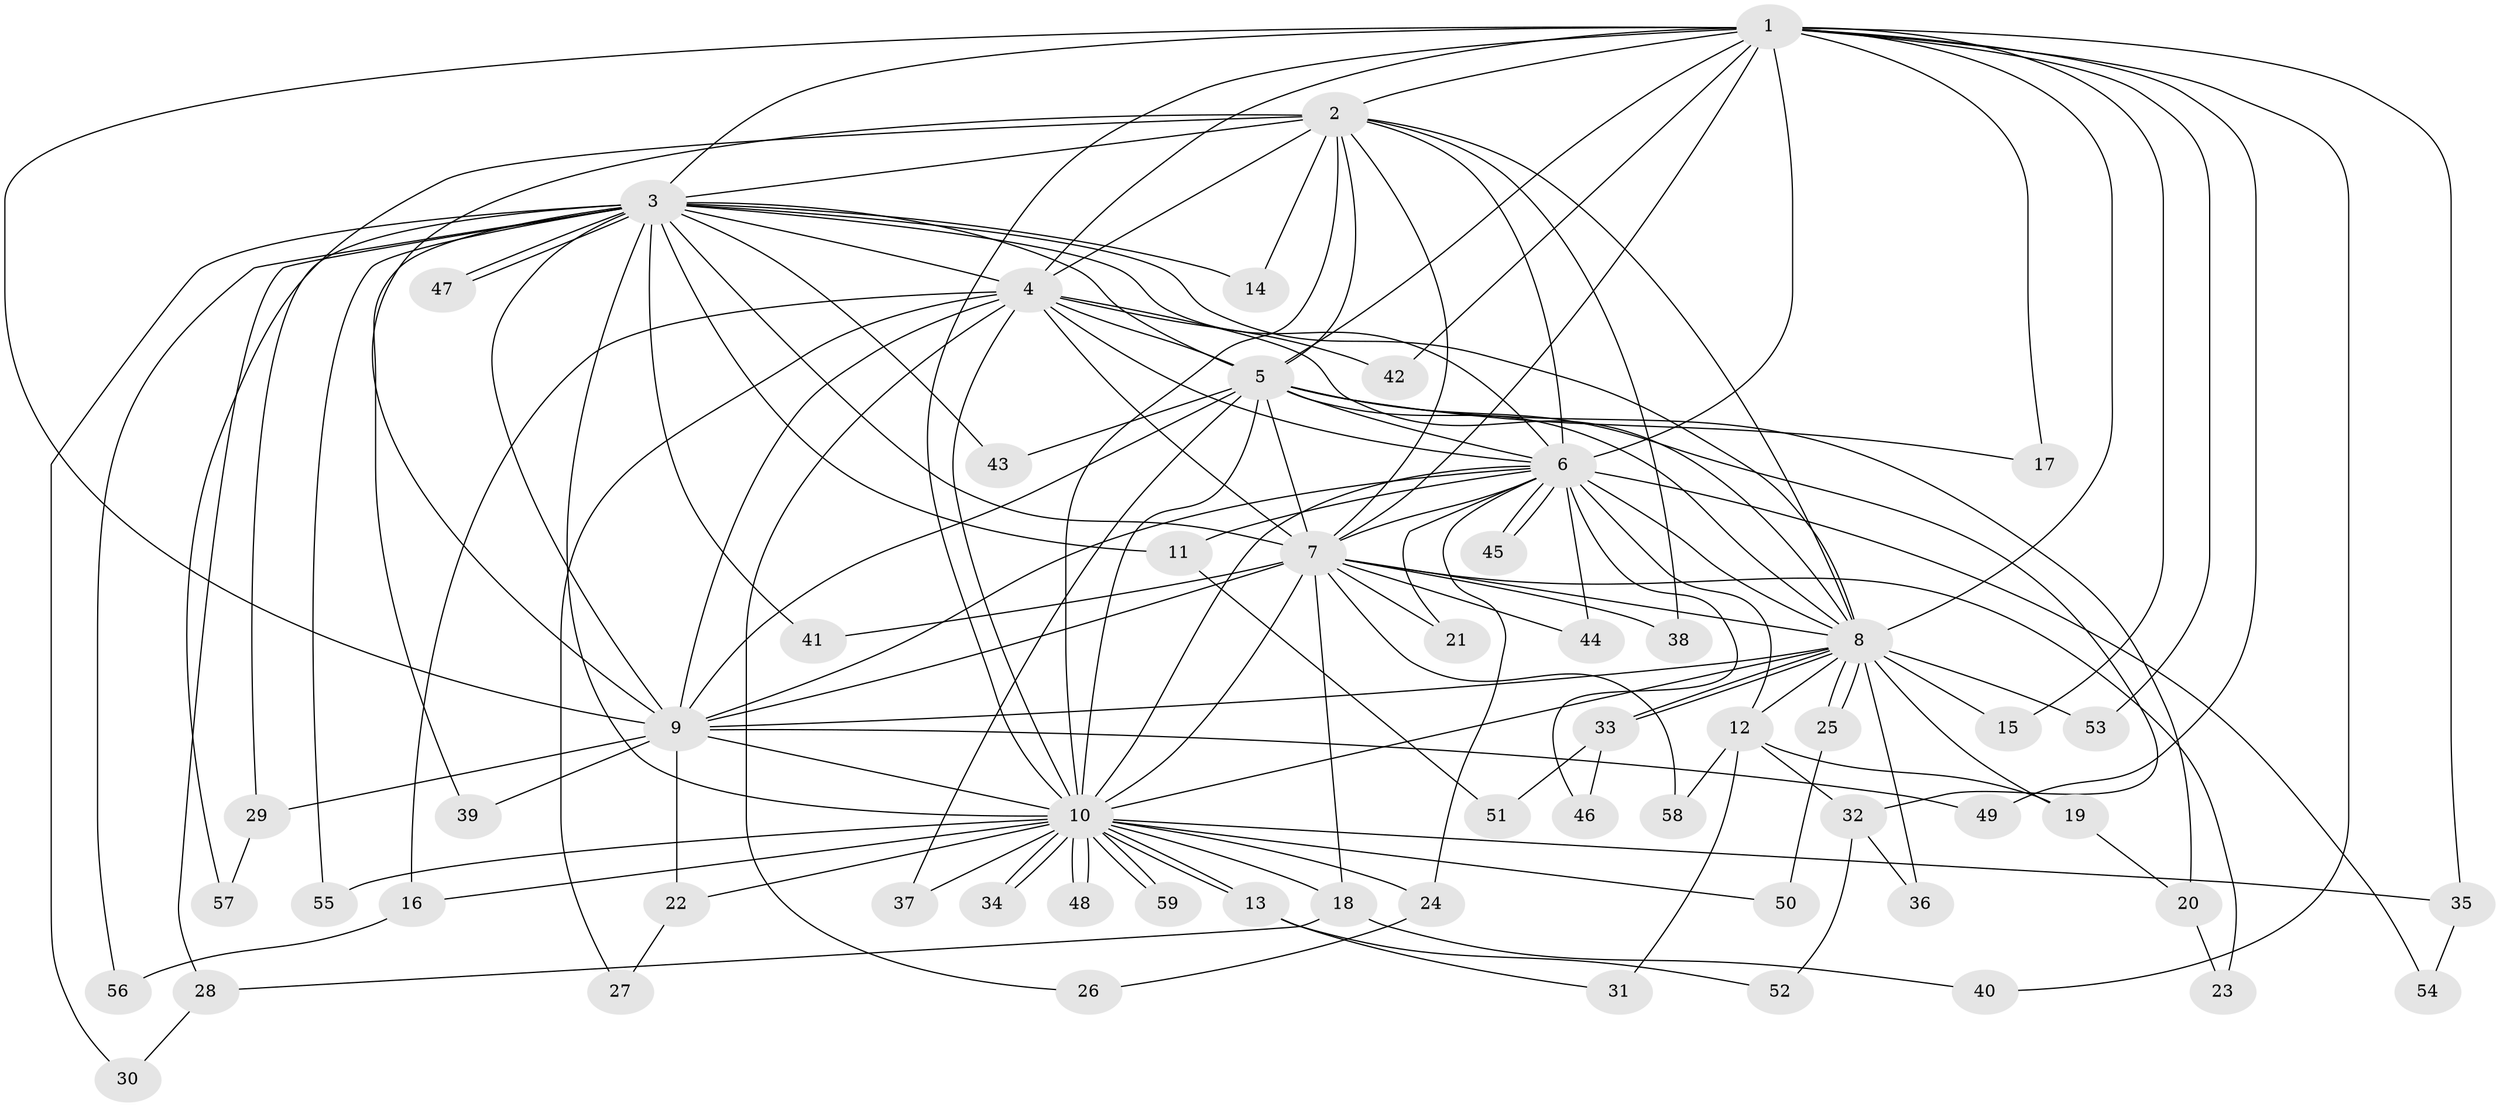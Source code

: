 // Generated by graph-tools (version 1.1) at 2025/01/03/09/25 03:01:19]
// undirected, 59 vertices, 143 edges
graph export_dot {
graph [start="1"]
  node [color=gray90,style=filled];
  1;
  2;
  3;
  4;
  5;
  6;
  7;
  8;
  9;
  10;
  11;
  12;
  13;
  14;
  15;
  16;
  17;
  18;
  19;
  20;
  21;
  22;
  23;
  24;
  25;
  26;
  27;
  28;
  29;
  30;
  31;
  32;
  33;
  34;
  35;
  36;
  37;
  38;
  39;
  40;
  41;
  42;
  43;
  44;
  45;
  46;
  47;
  48;
  49;
  50;
  51;
  52;
  53;
  54;
  55;
  56;
  57;
  58;
  59;
  1 -- 2;
  1 -- 3;
  1 -- 4;
  1 -- 5;
  1 -- 6;
  1 -- 7;
  1 -- 8;
  1 -- 9;
  1 -- 10;
  1 -- 15;
  1 -- 17;
  1 -- 35;
  1 -- 40;
  1 -- 42;
  1 -- 49;
  1 -- 53;
  2 -- 3;
  2 -- 4;
  2 -- 5;
  2 -- 6;
  2 -- 7;
  2 -- 8;
  2 -- 9;
  2 -- 10;
  2 -- 14;
  2 -- 38;
  2 -- 57;
  3 -- 4;
  3 -- 5;
  3 -- 6;
  3 -- 7;
  3 -- 8;
  3 -- 9;
  3 -- 10;
  3 -- 11;
  3 -- 14;
  3 -- 28;
  3 -- 29;
  3 -- 30;
  3 -- 39;
  3 -- 41;
  3 -- 43;
  3 -- 47;
  3 -- 47;
  3 -- 55;
  3 -- 56;
  4 -- 5;
  4 -- 6;
  4 -- 7;
  4 -- 8;
  4 -- 9;
  4 -- 10;
  4 -- 16;
  4 -- 26;
  4 -- 27;
  4 -- 42;
  5 -- 6;
  5 -- 7;
  5 -- 8;
  5 -- 9;
  5 -- 10;
  5 -- 17;
  5 -- 20;
  5 -- 32;
  5 -- 37;
  5 -- 43;
  6 -- 7;
  6 -- 8;
  6 -- 9;
  6 -- 10;
  6 -- 11;
  6 -- 12;
  6 -- 21;
  6 -- 24;
  6 -- 44;
  6 -- 45;
  6 -- 45;
  6 -- 46;
  6 -- 54;
  7 -- 8;
  7 -- 9;
  7 -- 10;
  7 -- 18;
  7 -- 21;
  7 -- 23;
  7 -- 38;
  7 -- 41;
  7 -- 44;
  7 -- 58;
  8 -- 9;
  8 -- 10;
  8 -- 12;
  8 -- 15;
  8 -- 19;
  8 -- 25;
  8 -- 25;
  8 -- 33;
  8 -- 33;
  8 -- 36;
  8 -- 53;
  9 -- 10;
  9 -- 22;
  9 -- 29;
  9 -- 39;
  9 -- 49;
  10 -- 13;
  10 -- 13;
  10 -- 16;
  10 -- 18;
  10 -- 22;
  10 -- 24;
  10 -- 34;
  10 -- 34;
  10 -- 35;
  10 -- 37;
  10 -- 48;
  10 -- 48;
  10 -- 50;
  10 -- 55;
  10 -- 59;
  10 -- 59;
  11 -- 51;
  12 -- 19;
  12 -- 31;
  12 -- 32;
  12 -- 58;
  13 -- 31;
  13 -- 52;
  16 -- 56;
  18 -- 28;
  18 -- 40;
  19 -- 20;
  20 -- 23;
  22 -- 27;
  24 -- 26;
  25 -- 50;
  28 -- 30;
  29 -- 57;
  32 -- 36;
  32 -- 52;
  33 -- 46;
  33 -- 51;
  35 -- 54;
}
